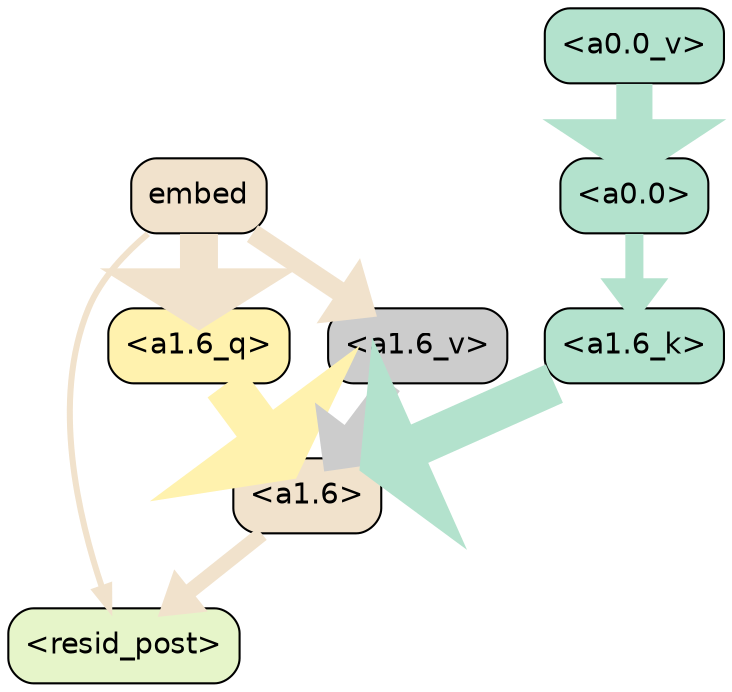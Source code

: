strict digraph "" {
	graph [bgcolor=transparent,
		layout=dot,
		overlap=false,
		splines=true
	];
	"<a1.6>"	[color=black,
		fillcolor="#f1e2cc",
		fontname=Helvetica,
		shape=box,
		style="filled, rounded"];
	"<resid_post>"	[color=black,
		fillcolor="#e6f5c9",
		fontname=Helvetica,
		shape=box,
		style="filled, rounded"];
	"<a1.6>" -> "<resid_post>"	[color="#f1e2cc",
		penwidth=7.245298147201538];
	embed	[color=black,
		fillcolor="#f1e2cc",
		fontname=Helvetica,
		shape=box,
		style="filled, rounded"];
	embed -> "<resid_post>"	[color="#f1e2cc",
		penwidth=2.896503448486328];
	"<a1.6_q>"	[color=black,
		fillcolor="#fff2ae",
		fontname=Helvetica,
		shape=box,
		style="filled, rounded"];
	embed -> "<a1.6_q>"	[color="#f1e2cc",
		penwidth=18.218334197998047];
	"<a1.6_v>"	[color=black,
		fillcolor="#cccccc",
		fontname=Helvetica,
		shape=box,
		style="filled, rounded"];
	embed -> "<a1.6_v>"	[color="#f1e2cc",
		penwidth=9.637654781341553];
	"<a1.6_q>" -> "<a1.6>"	[color="#fff2ae",
		penwidth=21.695740699768066];
	"<a1.6_k>"	[color=black,
		fillcolor="#b3e2cd",
		fontname=Helvetica,
		shape=box,
		style="filled, rounded"];
	"<a1.6_k>" -> "<a1.6>"	[color="#b3e2cd",
		penwidth=20.15286922454834];
	"<a1.6_v>" -> "<a1.6>"	[color="#cccccc",
		penwidth=11.330328941345215];
	"<a0.0>"	[color=black,
		fillcolor="#b3e2cd",
		fontname=Helvetica,
		shape=box,
		style="filled, rounded"];
	"<a0.0>" -> "<a1.6_k>"	[color="#b3e2cd",
		penwidth=8.66813039779663];
	"<a0.0_v>"	[color=black,
		fillcolor="#b3e2cd",
		fontname=Helvetica,
		shape=box,
		style="filled, rounded"];
	"<a0.0_v>" -> "<a0.0>"	[color="#b3e2cd",
		penwidth=17.346431732177734];
}

